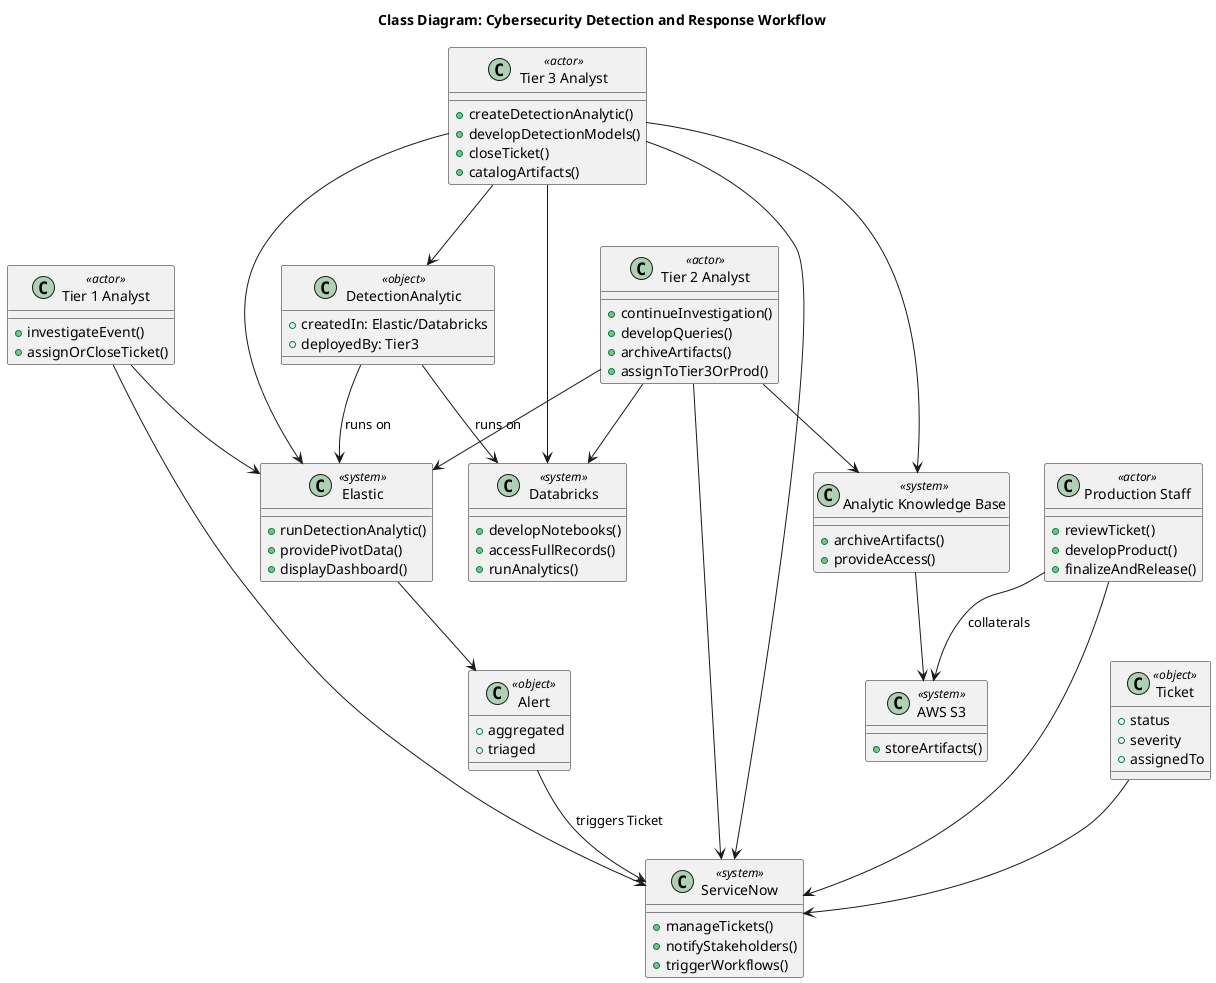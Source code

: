 @startuml
	title Class Diagram: Cybersecurity Detection and Response Workflow
	
	' Actors
	class "Tier 1 Analyst" <<actor>> {
	  +investigateEvent()
	  +assignOrCloseTicket()
	}
	
	class "Tier 2 Analyst" <<actor>>  {
	  +continueInvestigation()
	  +developQueries()
	  +archiveArtifacts()
	  +assignToTier3OrProd()
	}
	
	class "Tier 3 Analyst"  <<actor>> {
	  +createDetectionAnalytic()
	  +developDetectionModels()
	  +closeTicket()
	  +catalogArtifacts()
	}
	
	class "Production Staff"  <<actor>> {
	  +reviewTicket()
	  +developProduct()
	  +finalizeAndRelease()
	}
	
	' Systems
	class "Elastic" <<system>> {
	  +runDetectionAnalytic()
	  +providePivotData()
	  +displayDashboard()
	}
	
	class "Databricks" <<system>> {
	  +developNotebooks()
	  +accessFullRecords()
	  +runAnalytics()
	}
	
	class "ServiceNow" <<system>> {
	  +manageTickets()
	  +notifyStakeholders()
	  +triggerWorkflows()
	}
	
	class "Analytic Knowledge Base" <<system>> {
	  +archiveArtifacts()
	  +provideAccess()
	}
	
	class "AWS S3" <<system>> {
	  +storeArtifacts()
	}
	
	' Objects
	class "DetectionAnalytic" <<object>> {
	  +createdIn: Elastic/Databricks
	  +deployedBy: Tier3
	}
	
	class "Alert" <<object>> {
	  +aggregated
	  +triaged
	}
	
	class "Ticket" <<object>> {
	  +status
	  +severity
	  +assignedTo
	}
	
	' Relationships
	"DetectionAnalytic" --> "Elastic" : runs on
	"DetectionAnalytic" --> "Databricks" : runs on
	"Elastic" --> "Alert"
	"Alert" --> "ServiceNow" : triggers Ticket
	"Ticket" --> "ServiceNow"
	
	"Tier 1 Analyst" --> "Elastic"
	"Tier 1 Analyst" --> "ServiceNow"
	
	"Tier 2 Analyst" --> "Elastic"
	"Tier 2 Analyst" --> "Databricks"
	"Tier 2 Analyst" --> "ServiceNow"
	"Tier 2 Analyst" --> "Analytic Knowledge Base"
	
	"Tier 3 Analyst" --> "Elastic"
	"Tier 3 Analyst" --> "Databricks"
	"Tier 3 Analyst" --> "ServiceNow"
	"Tier 3 Analyst" --> "DetectionAnalytic"
	"Tier 3 Analyst" --> "Analytic Knowledge Base"
	
	"Production Staff" --> "ServiceNow"
	"Production Staff" --> "AWS S3" : collaterals
	"Analytic Knowledge Base" --> "AWS S3"

@enduml

